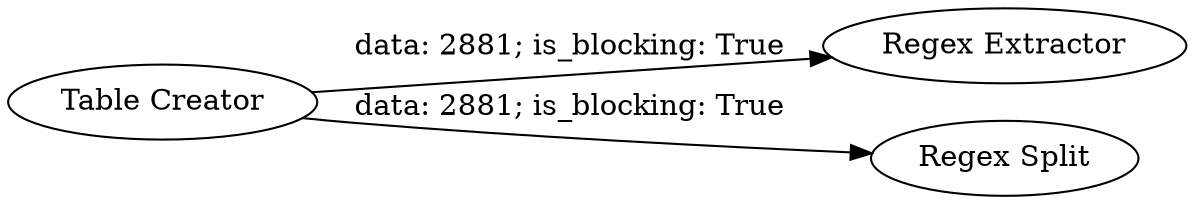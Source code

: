 digraph {
	"-5031865243191604313_1" [label="Table Creator"]
	"-5031865243191604313_3" [label="Regex Extractor"]
	"-5031865243191604313_2" [label="Regex Split"]
	"-5031865243191604313_1" -> "-5031865243191604313_2" [label="data: 2881; is_blocking: True"]
	"-5031865243191604313_1" -> "-5031865243191604313_3" [label="data: 2881; is_blocking: True"]
	rankdir=LR
}
